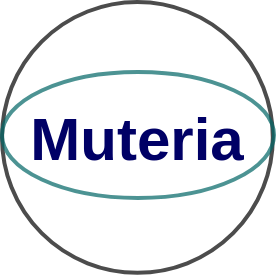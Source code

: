<mxfile type="device" version="10.6.3"><diagram id="sjtf_y7k_TAaSgJw0ee5" name="Page-1"><mxGraphModel grid="1" dx="1149" dy="428" gridSize="10" guides="1" tooltips="1" connect="1" arrows="1" fold="1" page="1" pageScale="1" pageWidth="245" pageHeight="245" background="none" math="0" shadow="0"><root><mxCell id="0"/><mxCell id="1" parent="0"/><mxCell id="9JOW1GAJ45t4JOWlD52O-4" value="" parent="1" vertex="1" style="group" connectable="0"><mxGeometry as="geometry" height="135.407" width="136" y="299" x="299"/></mxCell><mxCell id="9JOW1GAJ45t4JOWlD52O-1" value="&lt;h2 style=&quot;font-size: 30px&quot;&gt;&lt;font color=&quot;#000066&quot; style=&quot;font-size: 30px&quot;&gt;Muteria&lt;/font&gt;&lt;/h2&gt;" parent="9JOW1GAJ45t4JOWlD52O-4" vertex="1" style="ellipse;whiteSpace=wrap;html=1;aspect=fixed;strokeWidth=2;perimeterSpacing=2;opacity=70;gradientColor=#FFFFFF;shadow=0;labelBackgroundColor=none;"><mxGeometry as="geometry" height="135.407" width="135.407"/></mxCell><mxCell id="9JOW1GAJ45t4JOWlD52O-2" value="&lt;h1 style=&quot;font-size: 21px;&quot;&gt;&lt;/h1&gt;" parent="9JOW1GAJ45t4JOWlD52O-4" vertex="1" style="ellipse;whiteSpace=wrap;html=1;shadow=0;strokeWidth=2;gradientColor=#FFFFFF;opacity=70;fillColor=none;strokeColor=#006666;fontSize=21;"><mxGeometry as="geometry" height="63" width="136" y="35"/></mxCell></root></mxGraphModel></diagram></mxfile>